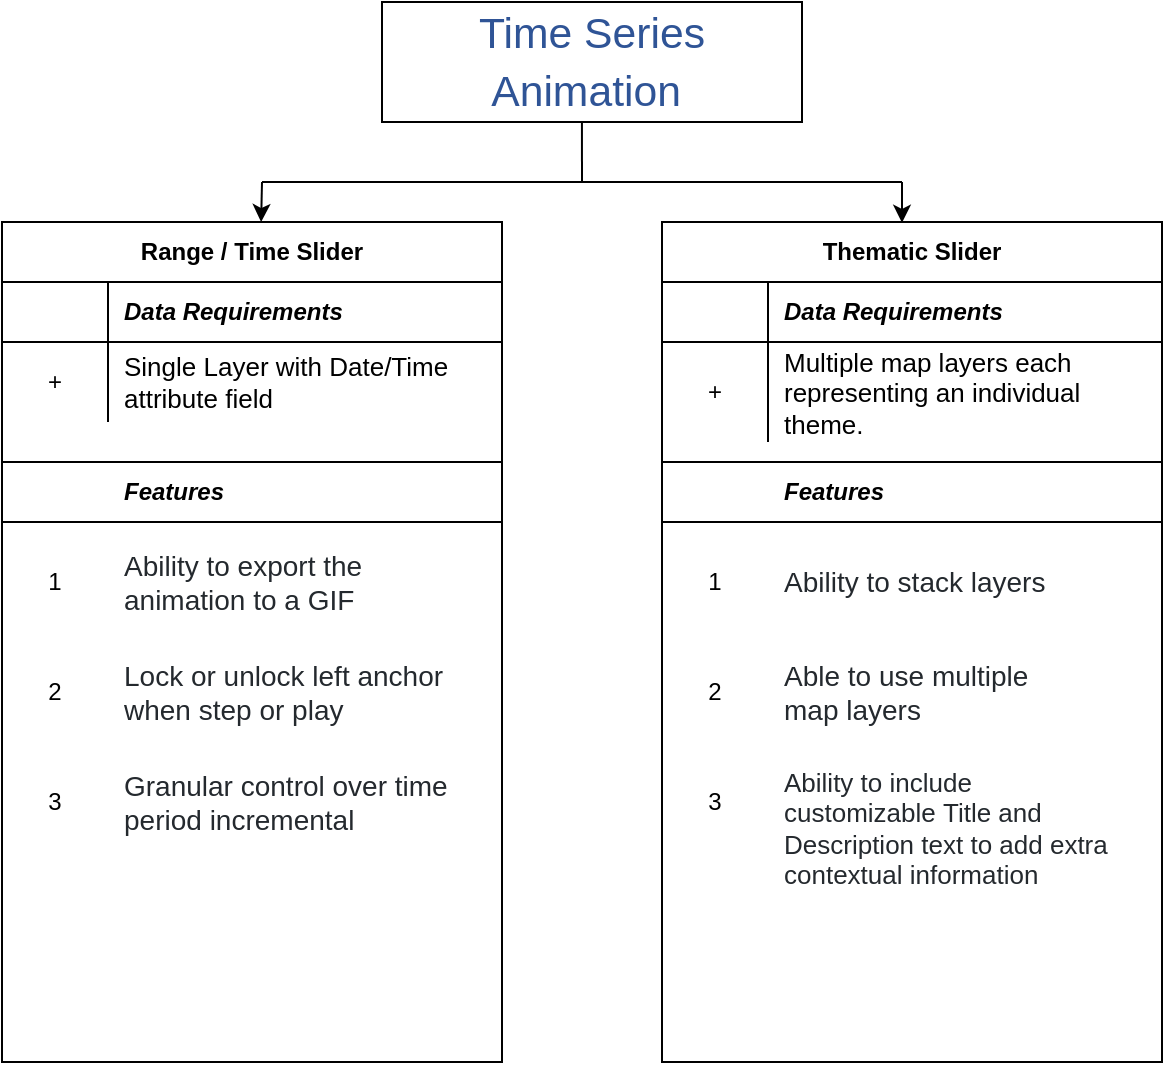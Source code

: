 <mxfile version="13.6.6" type="device"><diagram id="EDZKOBAbbZP59_j7evtC" name="Page-1"><mxGraphModel dx="671" dy="409" grid="1" gridSize="10" guides="1" tooltips="1" connect="1" arrows="1" fold="1" page="1" pageScale="1" pageWidth="850" pageHeight="1100" math="0" shadow="0"><root><mxCell id="0"/><mxCell id="1" parent="0"/><mxCell id="jaFpudfP9kbT6P_K3vYw-1" value="&lt;div&gt;&lt;span class=&quot;TextRun SCXW102231344 BCX0&quot; lang=&quot;EN-US&quot; style=&quot;margin: 0px ; padding: 0px ; color: rgb(47 , 84 , 150) ; background-color: rgb(255 , 255 , 255) ; font-size: 16pt ; font-family: &amp;#34;calibri light&amp;#34; , &amp;#34;calibri light_embeddedfont&amp;#34; , &amp;#34;calibri light_msfontservice&amp;#34; , sans-serif ; line-height: 28.058px&quot;&gt;&lt;span class=&quot;NormalTextRun SCXW102231344 BCX0&quot; style=&quot;margin: 0px ; padding: 0px ; background-color: inherit&quot;&gt;Time Series Animation&lt;/span&gt;&lt;/span&gt;&lt;span class=&quot;EOP SCXW102231344 BCX0&quot; style=&quot;margin: 0px ; padding: 0px ; color: rgb(47 , 84 , 150) ; background-color: rgb(255 , 255 , 255) ; font-size: 16pt ; line-height: 28.058px ; font-family: &amp;#34;calibri light&amp;#34; , &amp;#34;calibri light_embeddedfont&amp;#34; , &amp;#34;calibri light_msfontservice&amp;#34; , sans-serif&quot;&gt;&amp;nbsp;&lt;/span&gt;&lt;/div&gt;" style="rounded=0;whiteSpace=wrap;html=1;align=center;" parent="1" vertex="1"><mxGeometry x="300" y="10" width="210" height="60" as="geometry"/></mxCell><mxCell id="jaFpudfP9kbT6P_K3vYw-2" value="" style="group" parent="1" vertex="1" connectable="0"><mxGeometry x="110" y="120" width="250" height="420" as="geometry"/></mxCell><mxCell id="jaFpudfP9kbT6P_K3vYw-4" value="" style="endArrow=none;html=1;" parent="jaFpudfP9kbT6P_K3vYw-2" edge="1"><mxGeometry width="50" height="50" relative="1" as="geometry"><mxPoint y="120" as="sourcePoint"/><mxPoint x="250" y="120" as="targetPoint"/></mxGeometry></mxCell><mxCell id="jaFpudfP9kbT6P_K3vYw-5" value="&lt;i&gt;&lt;b&gt;Features&lt;/b&gt;&lt;/i&gt;" style="shape=partialRectangle;html=1;whiteSpace=wrap;connectable=0;fillColor=none;top=0;left=0;bottom=0;right=0;align=left;spacingLeft=6;overflow=hidden;strokeWidth=1;" parent="jaFpudfP9kbT6P_K3vYw-2" vertex="1"><mxGeometry x="53" y="120" width="197" height="30" as="geometry"/></mxCell><mxCell id="jaFpudfP9kbT6P_K3vYw-6" value="" style="endArrow=none;html=1;" parent="jaFpudfP9kbT6P_K3vYw-2" edge="1"><mxGeometry width="50" height="50" relative="1" as="geometry"><mxPoint y="150" as="sourcePoint"/><mxPoint x="250" y="150" as="targetPoint"/></mxGeometry></mxCell><mxCell id="jaFpudfP9kbT6P_K3vYw-7" value="" style="shape=partialRectangle;html=1;whiteSpace=wrap;collapsible=0;dropTarget=0;pointerEvents=0;fillColor=none;top=0;left=0;bottom=0;right=0;points=[[0,0.5],[1,0.5]];portConstraint=eastwest;" parent="jaFpudfP9kbT6P_K3vYw-2" vertex="1"><mxGeometry y="160" width="240" height="40" as="geometry"/></mxCell><mxCell id="jaFpudfP9kbT6P_K3vYw-8" value="1" style="shape=partialRectangle;html=1;whiteSpace=wrap;connectable=0;fillColor=none;top=0;left=0;bottom=0;right=0;overflow=hidden;" parent="jaFpudfP9kbT6P_K3vYw-7" vertex="1"><mxGeometry width="53" height="40" as="geometry"/></mxCell><mxCell id="jaFpudfP9kbT6P_K3vYw-9" value="&lt;span style=&quot;color: rgb(36 , 41 , 46) ; background-color: rgb(255 , 255 , 255)&quot;&gt;&lt;font style=&quot;font-size: 14px&quot;&gt;Ability to export the animation to a GIF&lt;/font&gt;&lt;/span&gt;" style="shape=partialRectangle;html=1;whiteSpace=wrap;connectable=0;fillColor=none;top=0;left=0;bottom=0;right=0;align=left;spacingLeft=6;overflow=hidden;" parent="jaFpudfP9kbT6P_K3vYw-7" vertex="1"><mxGeometry x="53" width="187" height="40" as="geometry"/></mxCell><mxCell id="jaFpudfP9kbT6P_K3vYw-10" value="" style="shape=partialRectangle;html=1;whiteSpace=wrap;collapsible=0;dropTarget=0;pointerEvents=0;fillColor=none;top=0;left=0;bottom=0;right=0;points=[[0,0.5],[1,0.5]];portConstraint=eastwest;" parent="jaFpudfP9kbT6P_K3vYw-2" vertex="1"><mxGeometry y="210" width="240" height="50" as="geometry"/></mxCell><mxCell id="jaFpudfP9kbT6P_K3vYw-11" value="2" style="shape=partialRectangle;html=1;whiteSpace=wrap;connectable=0;fillColor=none;top=0;left=0;bottom=0;right=0;overflow=hidden;" parent="jaFpudfP9kbT6P_K3vYw-10" vertex="1"><mxGeometry width="53" height="50" as="geometry"/></mxCell><mxCell id="jaFpudfP9kbT6P_K3vYw-12" value="&lt;span style=&quot;color: rgb(36 , 41 , 46) ; background-color: rgb(255 , 255 , 255)&quot;&gt;&lt;font style=&quot;font-size: 14px&quot;&gt;Lock or unlock left anchor when step or play&lt;/font&gt;&lt;/span&gt;" style="shape=partialRectangle;html=1;whiteSpace=wrap;connectable=0;fillColor=none;top=0;left=0;bottom=0;right=0;align=left;spacingLeft=6;overflow=hidden;" parent="jaFpudfP9kbT6P_K3vYw-10" vertex="1"><mxGeometry x="53" width="187" height="50" as="geometry"/></mxCell><mxCell id="jaFpudfP9kbT6P_K3vYw-13" value="" style="shape=partialRectangle;html=1;whiteSpace=wrap;collapsible=0;dropTarget=0;pointerEvents=0;fillColor=none;top=0;left=0;bottom=0;right=0;points=[[0,0.5],[1,0.5]];portConstraint=eastwest;" parent="jaFpudfP9kbT6P_K3vYw-2" vertex="1"><mxGeometry y="270" width="240" height="40" as="geometry"/></mxCell><mxCell id="jaFpudfP9kbT6P_K3vYw-14" value="3" style="shape=partialRectangle;html=1;whiteSpace=wrap;connectable=0;fillColor=none;top=0;left=0;bottom=0;right=0;overflow=hidden;" parent="jaFpudfP9kbT6P_K3vYw-13" vertex="1"><mxGeometry width="53" height="40" as="geometry"/></mxCell><mxCell id="jaFpudfP9kbT6P_K3vYw-15" value="&lt;font style=&quot;font-size: 14px&quot;&gt;&lt;span style=&quot;color: rgb(36 , 41 , 46) ; background-color: rgb(255 , 255 , 255)&quot;&gt;Granular control over time period&amp;nbsp;&lt;/span&gt;&lt;font color=&quot;#24292e&quot; style=&quot;font-size: 14px&quot;&gt;incremental&lt;/font&gt;&lt;/font&gt;" style="shape=partialRectangle;html=1;whiteSpace=wrap;connectable=0;fillColor=none;top=0;left=0;bottom=0;right=0;align=left;spacingLeft=6;overflow=hidden;" parent="jaFpudfP9kbT6P_K3vYw-13" vertex="1"><mxGeometry x="53" width="187" height="40" as="geometry"/></mxCell><mxCell id="jaFpudfP9kbT6P_K3vYw-19" value="Range / Time Slider" style="shape=table;html=1;whiteSpace=wrap;startSize=30;container=1;collapsible=0;childLayout=tableLayout;fixedRows=1;rowLines=0;fontStyle=1;align=center;" parent="jaFpudfP9kbT6P_K3vYw-2" vertex="1"><mxGeometry width="250" height="420" as="geometry"/></mxCell><mxCell id="jaFpudfP9kbT6P_K3vYw-20" value="" style="shape=partialRectangle;html=1;whiteSpace=wrap;collapsible=0;dropTarget=0;pointerEvents=0;fillColor=none;top=0;left=0;bottom=1;right=0;points=[[0,0.5],[1,0.5]];portConstraint=eastwest;" parent="jaFpudfP9kbT6P_K3vYw-19" vertex="1"><mxGeometry y="30" width="250" height="30" as="geometry"/></mxCell><mxCell id="jaFpudfP9kbT6P_K3vYw-21" value="" style="shape=partialRectangle;html=1;whiteSpace=wrap;connectable=0;fillColor=none;top=0;left=0;bottom=0;right=0;overflow=hidden;" parent="jaFpudfP9kbT6P_K3vYw-20" vertex="1"><mxGeometry width="53" height="30" as="geometry"/></mxCell><mxCell id="jaFpudfP9kbT6P_K3vYw-22" value="&lt;i&gt;&lt;b&gt;Data Requirements&lt;/b&gt;&lt;/i&gt;" style="shape=partialRectangle;html=1;whiteSpace=wrap;connectable=0;fillColor=none;top=0;left=0;bottom=0;right=0;align=left;spacingLeft=6;overflow=hidden;strokeWidth=1;" parent="jaFpudfP9kbT6P_K3vYw-20" vertex="1"><mxGeometry x="53" width="197" height="30" as="geometry"/></mxCell><mxCell id="jaFpudfP9kbT6P_K3vYw-23" value="" style="shape=partialRectangle;html=1;whiteSpace=wrap;collapsible=0;dropTarget=0;pointerEvents=0;fillColor=none;top=0;left=0;bottom=0;right=0;points=[[0,0.5],[1,0.5]];portConstraint=eastwest;" parent="jaFpudfP9kbT6P_K3vYw-19" vertex="1"><mxGeometry y="60" width="250" height="40" as="geometry"/></mxCell><mxCell id="jaFpudfP9kbT6P_K3vYw-24" value="+" style="shape=partialRectangle;html=1;whiteSpace=wrap;connectable=0;fillColor=none;top=0;left=0;bottom=0;right=0;overflow=hidden;" parent="jaFpudfP9kbT6P_K3vYw-23" vertex="1"><mxGeometry width="53" height="40" as="geometry"/></mxCell><mxCell id="jaFpudfP9kbT6P_K3vYw-25" value="&lt;font style=&quot;font-size: 13px&quot;&gt;Single Layer with Date/Time attribute field&lt;/font&gt;" style="shape=partialRectangle;html=1;whiteSpace=wrap;connectable=0;fillColor=none;top=0;left=0;bottom=0;right=0;align=left;spacingLeft=6;overflow=hidden;" parent="jaFpudfP9kbT6P_K3vYw-23" vertex="1"><mxGeometry x="53" width="197" height="40" as="geometry"/></mxCell><mxCell id="jaFpudfP9kbT6P_K3vYw-26" value="" style="group" parent="1" vertex="1" connectable="0"><mxGeometry x="440" y="120" width="250" height="420" as="geometry"/></mxCell><mxCell id="jaFpudfP9kbT6P_K3vYw-27" value="" style="endArrow=none;html=1;" parent="jaFpudfP9kbT6P_K3vYw-26" edge="1"><mxGeometry width="50" height="50" relative="1" as="geometry"><mxPoint y="120" as="sourcePoint"/><mxPoint x="250" y="120" as="targetPoint"/></mxGeometry></mxCell><mxCell id="jaFpudfP9kbT6P_K3vYw-28" value="&lt;i&gt;&lt;b&gt;Features&lt;/b&gt;&lt;/i&gt;" style="shape=partialRectangle;html=1;whiteSpace=wrap;connectable=0;fillColor=none;top=0;left=0;bottom=0;right=0;align=left;spacingLeft=6;overflow=hidden;strokeWidth=1;" parent="jaFpudfP9kbT6P_K3vYw-26" vertex="1"><mxGeometry x="53" y="120" width="197" height="30" as="geometry"/></mxCell><mxCell id="jaFpudfP9kbT6P_K3vYw-29" value="" style="endArrow=none;html=1;" parent="jaFpudfP9kbT6P_K3vYw-26" edge="1"><mxGeometry width="50" height="50" relative="1" as="geometry"><mxPoint y="150" as="sourcePoint"/><mxPoint x="250" y="150" as="targetPoint"/></mxGeometry></mxCell><mxCell id="jaFpudfP9kbT6P_K3vYw-30" value="" style="shape=partialRectangle;html=1;whiteSpace=wrap;collapsible=0;dropTarget=0;pointerEvents=0;fillColor=none;top=0;left=0;bottom=0;right=0;points=[[0,0.5],[1,0.5]];portConstraint=eastwest;" parent="jaFpudfP9kbT6P_K3vYw-26" vertex="1"><mxGeometry y="160" width="240" height="40" as="geometry"/></mxCell><mxCell id="jaFpudfP9kbT6P_K3vYw-31" value="1" style="shape=partialRectangle;html=1;whiteSpace=wrap;connectable=0;fillColor=none;top=0;left=0;bottom=0;right=0;overflow=hidden;" parent="jaFpudfP9kbT6P_K3vYw-30" vertex="1"><mxGeometry width="53" height="40" as="geometry"/></mxCell><mxCell id="jaFpudfP9kbT6P_K3vYw-32" value="&lt;span style=&quot;color: rgb(36 , 41 , 46) ; background-color: rgb(255 , 255 , 255)&quot;&gt;&lt;font style=&quot;font-size: 14px&quot;&gt;Ability to stack layers&lt;/font&gt;&lt;/span&gt;" style="shape=partialRectangle;html=1;whiteSpace=wrap;connectable=0;fillColor=none;top=0;left=0;bottom=0;right=0;align=left;spacingLeft=6;overflow=hidden;" parent="jaFpudfP9kbT6P_K3vYw-30" vertex="1"><mxGeometry x="53" width="187" height="40" as="geometry"/></mxCell><mxCell id="jaFpudfP9kbT6P_K3vYw-33" value="" style="shape=partialRectangle;html=1;whiteSpace=wrap;collapsible=0;dropTarget=0;pointerEvents=0;fillColor=none;top=0;left=0;bottom=0;right=0;points=[[0,0.5],[1,0.5]];portConstraint=eastwest;" parent="jaFpudfP9kbT6P_K3vYw-26" vertex="1"><mxGeometry y="210" width="240" height="50" as="geometry"/></mxCell><mxCell id="jaFpudfP9kbT6P_K3vYw-34" value="2" style="shape=partialRectangle;html=1;whiteSpace=wrap;connectable=0;fillColor=none;top=0;left=0;bottom=0;right=0;overflow=hidden;" parent="jaFpudfP9kbT6P_K3vYw-33" vertex="1"><mxGeometry width="53" height="50" as="geometry"/></mxCell><mxCell id="jaFpudfP9kbT6P_K3vYw-35" value="&lt;span style=&quot;background-color: rgb(255 , 255 , 255)&quot;&gt;&lt;font&gt;&lt;font color=&quot;#24292e&quot;&gt;&lt;span style=&quot;font-size: 14px&quot;&gt;Able to use multiple map&amp;nbsp;&lt;/span&gt;&lt;/font&gt;&lt;/font&gt;&lt;/span&gt;&lt;font color=&quot;#24292e&quot;&gt;&lt;span style=&quot;font-size: 14px&quot;&gt;layers&lt;/span&gt;&lt;/font&gt;" style="shape=partialRectangle;html=1;whiteSpace=wrap;connectable=0;fillColor=none;top=0;left=0;bottom=0;right=0;align=left;spacingLeft=6;overflow=hidden;" parent="jaFpudfP9kbT6P_K3vYw-33" vertex="1"><mxGeometry x="53" width="187" height="50" as="geometry"/></mxCell><mxCell id="jaFpudfP9kbT6P_K3vYw-36" value="" style="shape=partialRectangle;html=1;whiteSpace=wrap;collapsible=0;dropTarget=0;pointerEvents=0;fillColor=none;top=0;left=0;bottom=0;right=0;points=[[0,0.5],[1,0.5]];portConstraint=eastwest;" parent="jaFpudfP9kbT6P_K3vYw-26" vertex="1"><mxGeometry y="270" width="240" height="70" as="geometry"/></mxCell><mxCell id="jaFpudfP9kbT6P_K3vYw-37" value="3" style="shape=partialRectangle;html=1;whiteSpace=wrap;connectable=0;fillColor=none;top=0;left=0;bottom=0;right=0;overflow=hidden;" parent="jaFpudfP9kbT6P_K3vYw-36" vertex="1"><mxGeometry width="53" height="40" as="geometry"/></mxCell><mxCell id="jaFpudfP9kbT6P_K3vYw-38" value="&lt;div&gt;&lt;span style=&quot;color: rgb(36 , 41 , 46) ; font-size: 13px&quot;&gt;Ability to include customizable&amp;nbsp;&lt;/span&gt;&lt;span style=&quot;color: rgb(36 , 41 , 46) ; font-size: 13px&quot;&gt;Title and Description text to add extra contextual information&lt;/span&gt;&lt;/div&gt;&lt;font color=&quot;#24292e&quot;&gt;&lt;div&gt;&lt;br&gt;&lt;/div&gt;&lt;/font&gt;" style="shape=partialRectangle;html=1;whiteSpace=wrap;connectable=0;fillColor=none;top=0;left=0;bottom=0;right=0;align=left;spacingLeft=6;overflow=hidden;" parent="jaFpudfP9kbT6P_K3vYw-36" vertex="1"><mxGeometry x="53" width="187" height="70" as="geometry"/></mxCell><mxCell id="jaFpudfP9kbT6P_K3vYw-42" value="Thematic Slider" style="shape=table;html=1;whiteSpace=wrap;startSize=30;container=1;collapsible=0;childLayout=tableLayout;fixedRows=1;rowLines=0;fontStyle=1;align=center;" parent="jaFpudfP9kbT6P_K3vYw-26" vertex="1"><mxGeometry width="250" height="420" as="geometry"/></mxCell><mxCell id="jaFpudfP9kbT6P_K3vYw-43" value="" style="shape=partialRectangle;html=1;whiteSpace=wrap;collapsible=0;dropTarget=0;pointerEvents=0;fillColor=none;top=0;left=0;bottom=1;right=0;points=[[0,0.5],[1,0.5]];portConstraint=eastwest;" parent="jaFpudfP9kbT6P_K3vYw-42" vertex="1"><mxGeometry y="30" width="250" height="30" as="geometry"/></mxCell><mxCell id="jaFpudfP9kbT6P_K3vYw-44" value="" style="shape=partialRectangle;html=1;whiteSpace=wrap;connectable=0;fillColor=none;top=0;left=0;bottom=0;right=0;overflow=hidden;" parent="jaFpudfP9kbT6P_K3vYw-43" vertex="1"><mxGeometry width="53" height="30" as="geometry"/></mxCell><mxCell id="jaFpudfP9kbT6P_K3vYw-45" value="&lt;i&gt;&lt;b&gt;Data Requirements&lt;/b&gt;&lt;/i&gt;" style="shape=partialRectangle;html=1;whiteSpace=wrap;connectable=0;fillColor=none;top=0;left=0;bottom=0;right=0;align=left;spacingLeft=6;overflow=hidden;strokeWidth=1;" parent="jaFpudfP9kbT6P_K3vYw-43" vertex="1"><mxGeometry x="53" width="197" height="30" as="geometry"/></mxCell><mxCell id="jaFpudfP9kbT6P_K3vYw-46" value="" style="shape=partialRectangle;html=1;whiteSpace=wrap;collapsible=0;dropTarget=0;pointerEvents=0;fillColor=none;top=0;left=0;bottom=0;right=0;points=[[0,0.5],[1,0.5]];portConstraint=eastwest;" parent="jaFpudfP9kbT6P_K3vYw-42" vertex="1"><mxGeometry y="60" width="250" height="50" as="geometry"/></mxCell><mxCell id="jaFpudfP9kbT6P_K3vYw-47" value="+" style="shape=partialRectangle;html=1;whiteSpace=wrap;connectable=0;fillColor=none;top=0;left=0;bottom=0;right=0;overflow=hidden;" parent="jaFpudfP9kbT6P_K3vYw-46" vertex="1"><mxGeometry width="53" height="50" as="geometry"/></mxCell><mxCell id="jaFpudfP9kbT6P_K3vYw-48" value="&lt;font style=&quot;font-size: 13px&quot;&gt;Multiple map layers each representing an individual theme.&lt;/font&gt;" style="shape=partialRectangle;html=1;whiteSpace=wrap;connectable=0;fillColor=none;top=0;left=0;bottom=0;right=0;align=left;spacingLeft=6;overflow=hidden;" parent="jaFpudfP9kbT6P_K3vYw-46" vertex="1"><mxGeometry x="53" width="197" height="50" as="geometry"/></mxCell><mxCell id="jaFpudfP9kbT6P_K3vYw-49" value="" style="endArrow=none;html=1;entryX=0.476;entryY=1.005;entryDx=0;entryDy=0;entryPerimeter=0;" parent="1" target="jaFpudfP9kbT6P_K3vYw-1" edge="1"><mxGeometry width="50" height="50" relative="1" as="geometry"><mxPoint x="400" y="100" as="sourcePoint"/><mxPoint x="440" y="200" as="targetPoint"/></mxGeometry></mxCell><mxCell id="jaFpudfP9kbT6P_K3vYw-50" value="" style="endArrow=none;html=1;" parent="1" edge="1"><mxGeometry width="50" height="50" relative="1" as="geometry"><mxPoint x="240" y="100" as="sourcePoint"/><mxPoint x="560" y="100" as="targetPoint"/></mxGeometry></mxCell><mxCell id="jaFpudfP9kbT6P_K3vYw-51" value="" style="endArrow=classic;html=1;" parent="1" target="jaFpudfP9kbT6P_K3vYw-19" edge="1"><mxGeometry width="50" height="50" relative="1" as="geometry"><mxPoint x="240" y="100" as="sourcePoint"/><mxPoint x="440" y="200" as="targetPoint"/></mxGeometry></mxCell><mxCell id="jaFpudfP9kbT6P_K3vYw-52" value="" style="endArrow=classic;html=1;entryX=0.48;entryY=0.001;entryDx=0;entryDy=0;entryPerimeter=0;" parent="1" target="jaFpudfP9kbT6P_K3vYw-42" edge="1"><mxGeometry width="50" height="50" relative="1" as="geometry"><mxPoint x="560" y="100" as="sourcePoint"/><mxPoint x="249.565" y="130" as="targetPoint"/></mxGeometry></mxCell></root></mxGraphModel></diagram></mxfile>